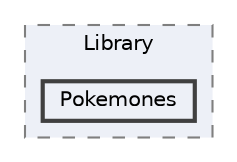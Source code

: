 digraph "C:/Users/Estudiante UCU/Documents/ProgramacionII/pii_2024_2_equipo8/Proyecto_Pokemon/src/Library/Pokemones"
{
 // INTERACTIVE_SVG=YES
 // LATEX_PDF_SIZE
  bgcolor="transparent";
  edge [fontname=Helvetica,fontsize=10,labelfontname=Helvetica,labelfontsize=10];
  node [fontname=Helvetica,fontsize=10,shape=box,height=0.2,width=0.4];
  compound=true
  subgraph clusterdir_f741251061e5c7c7ed48ab45c3348f11 {
    graph [ bgcolor="#edf0f7", pencolor="grey50", label="Library", fontname=Helvetica,fontsize=10 style="filled,dashed", URL="dir_f741251061e5c7c7ed48ab45c3348f11.html",tooltip=""]
  dir_5cb2ee8c93d4344ffc639db1f6f735e7 [label="Pokemones", fillcolor="#edf0f7", color="grey25", style="filled,bold", URL="dir_5cb2ee8c93d4344ffc639db1f6f735e7.html",tooltip=""];
  }
}
